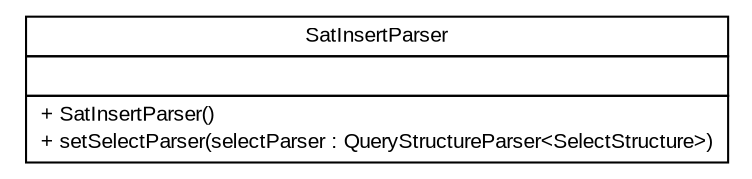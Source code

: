 #!/usr/local/bin/dot
#
# Class diagram 
# Generated by UMLGraph version R5_6 (http://www.umlgraph.org/)
#

digraph G {
	edge [fontname="arial",fontsize=10,labelfontname="arial",labelfontsize=10];
	node [fontname="arial",fontsize=10,shape=plaintext];
	nodesep=0.25;
	ranksep=0.5;
	// br.gov.to.sefaz.persistence.satquery.parser.insert.SatInsertParser
	c53494 [label=<<table title="br.gov.to.sefaz.persistence.satquery.parser.insert.SatInsertParser" border="0" cellborder="1" cellspacing="0" cellpadding="2" port="p" href="./SatInsertParser.html">
		<tr><td><table border="0" cellspacing="0" cellpadding="1">
<tr><td align="center" balign="center"> SatInsertParser </td></tr>
		</table></td></tr>
		<tr><td><table border="0" cellspacing="0" cellpadding="1">
<tr><td align="left" balign="left">  </td></tr>
		</table></td></tr>
		<tr><td><table border="0" cellspacing="0" cellpadding="1">
<tr><td align="left" balign="left"> + SatInsertParser() </td></tr>
<tr><td align="left" balign="left"> + setSelectParser(selectParser : QueryStructureParser&lt;SelectStructure&gt;) </td></tr>
		</table></td></tr>
		</table>>, URL="./SatInsertParser.html", fontname="arial", fontcolor="black", fontsize=10.0];
}


